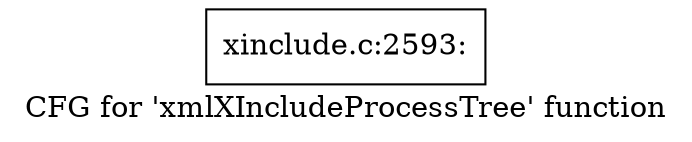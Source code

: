digraph "CFG for 'xmlXIncludeProcessTree' function" {
	label="CFG for 'xmlXIncludeProcessTree' function";

	Node0x54655b0 [shape=record,label="{xinclude.c:2593:}"];
}
